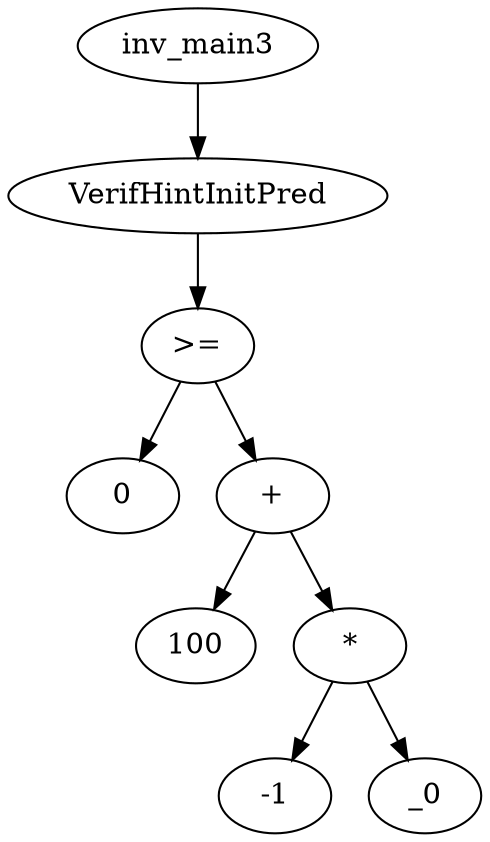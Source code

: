 digraph dag {
0 [label="inv_main3"];
1 [label="VerifHintInitPred"];
2 [label=">="];
3 [label="0"];
4 [label="+"];
5 [label="100"];
6 [label="*"];
7 [label="-1"];
8 [label="_0"];
0->1
1->2
2->4
2 -> 3
4->6
4 -> 5
6->8
6 -> 7
}
